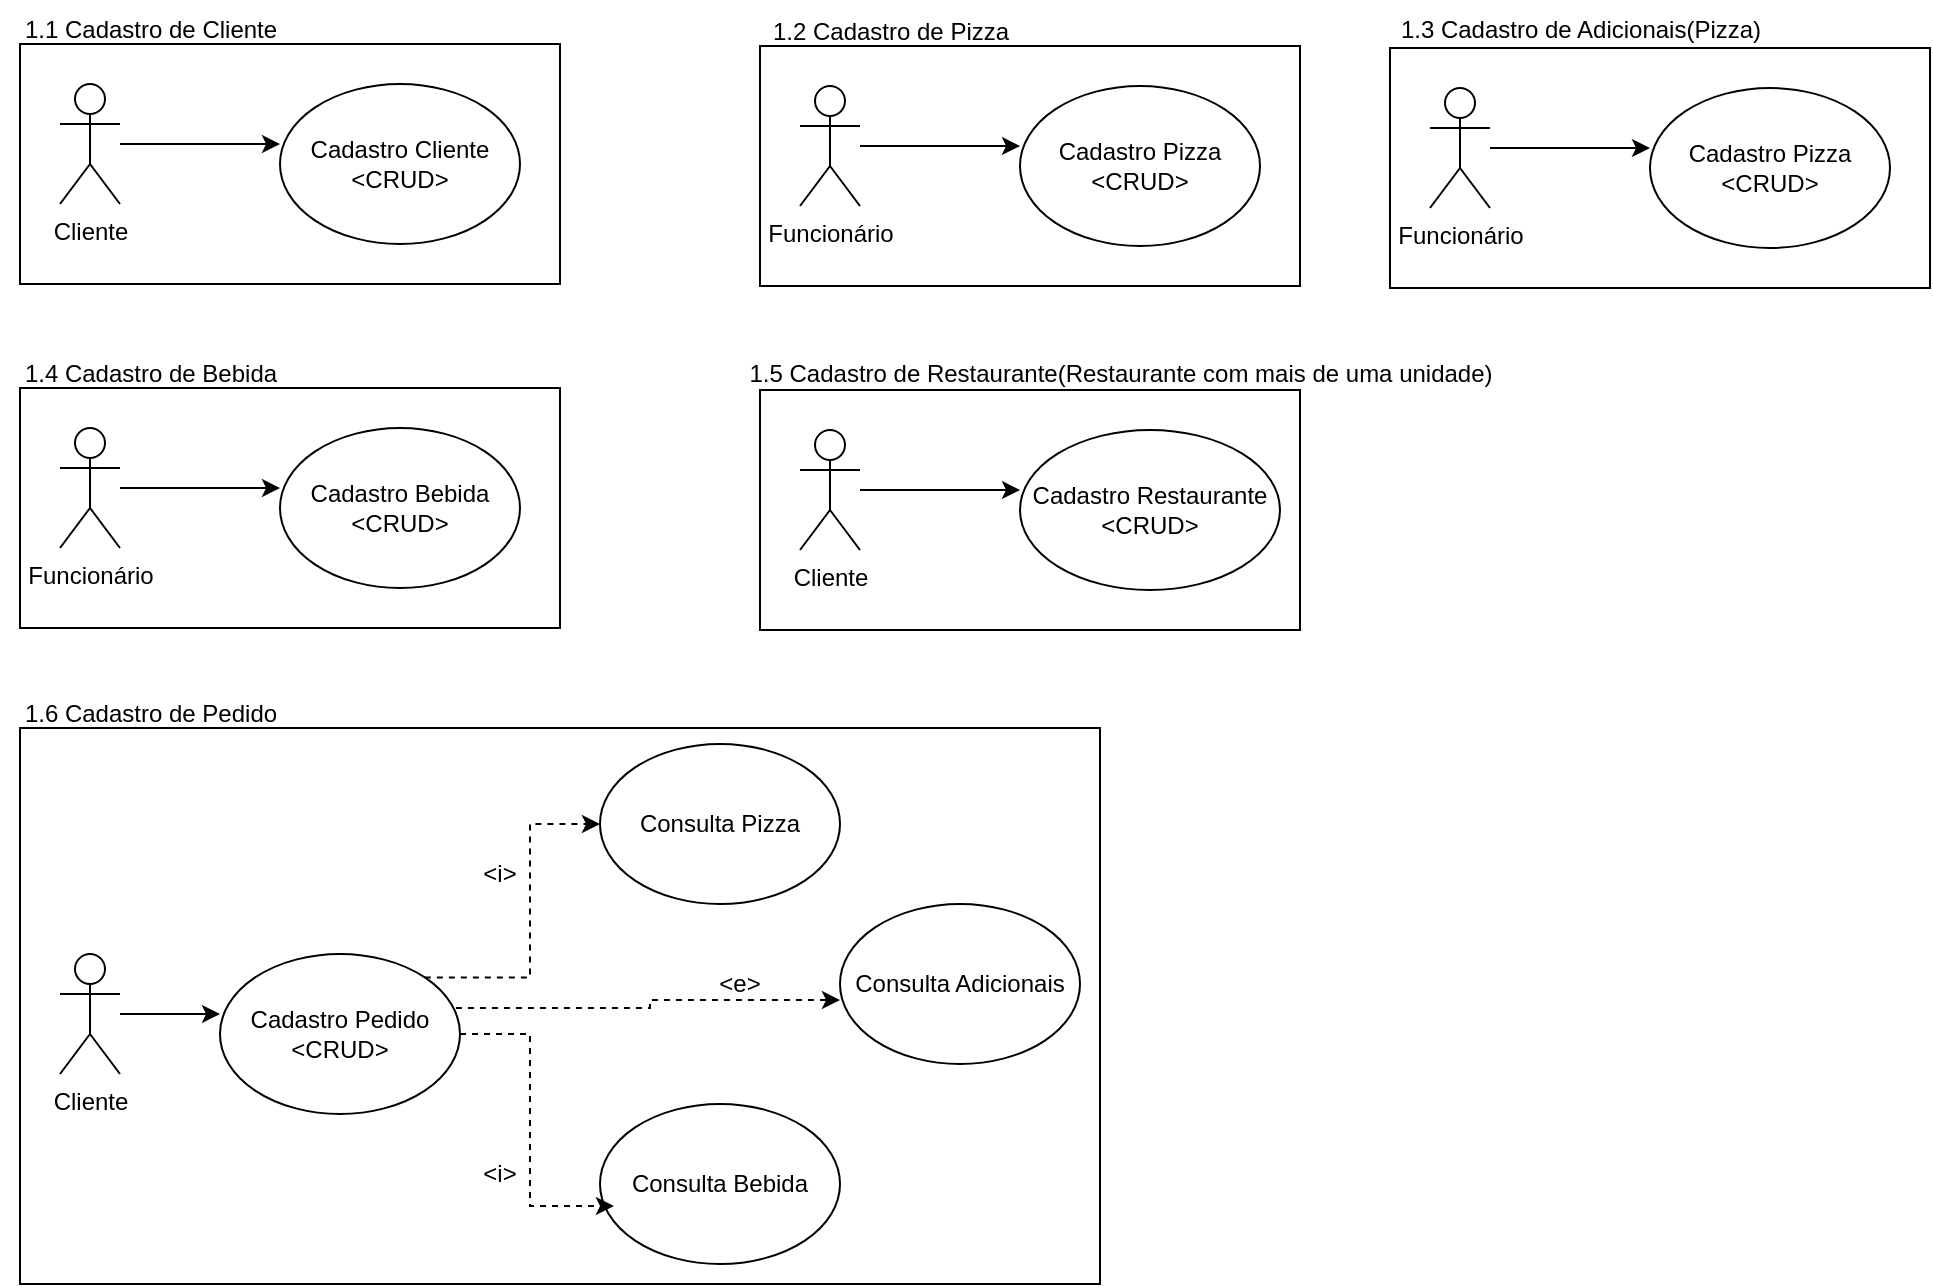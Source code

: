 <mxfile version="26.2.13">
  <diagram name="Página-1" id="vwkYCabCvB1YeT9cV9RE">
    <mxGraphModel dx="1228" dy="732" grid="1" gridSize="10" guides="1" tooltips="1" connect="1" arrows="1" fold="1" page="1" pageScale="1" pageWidth="3300" pageHeight="4681" math="0" shadow="0">
      <root>
        <mxCell id="0" />
        <mxCell id="1" parent="0" />
        <mxCell id="lxJLPB2ZyF0RdQMdY6AY-4" value="" style="rounded=0;whiteSpace=wrap;html=1;fillColor=none;" parent="1" vertex="1">
          <mxGeometry x="30" y="70" width="270" height="120" as="geometry" />
        </mxCell>
        <mxCell id="lxJLPB2ZyF0RdQMdY6AY-1" value="Cliente" style="shape=umlActor;verticalLabelPosition=bottom;verticalAlign=top;html=1;outlineConnect=0;" parent="1" vertex="1">
          <mxGeometry x="50" y="90" width="30" height="60" as="geometry" />
        </mxCell>
        <mxCell id="lxJLPB2ZyF0RdQMdY6AY-6" value="Cadastro Cliente&lt;div&gt;&amp;lt;CRUD&amp;gt;&lt;/div&gt;" style="ellipse;whiteSpace=wrap;html=1;fillColor=none;" parent="1" vertex="1">
          <mxGeometry x="160" y="90" width="120" height="80" as="geometry" />
        </mxCell>
        <mxCell id="lxJLPB2ZyF0RdQMdY6AY-7" style="edgeStyle=orthogonalEdgeStyle;rounded=0;orthogonalLoop=1;jettySize=auto;html=1;entryX=0;entryY=0.375;entryDx=0;entryDy=0;entryPerimeter=0;" parent="1" source="lxJLPB2ZyF0RdQMdY6AY-1" target="lxJLPB2ZyF0RdQMdY6AY-6" edge="1">
          <mxGeometry relative="1" as="geometry" />
        </mxCell>
        <mxCell id="lxJLPB2ZyF0RdQMdY6AY-8" value="1.1 Cadastro de Cliente" style="text;html=1;align=center;verticalAlign=middle;resizable=0;points=[];autosize=1;strokeColor=none;fillColor=none;" parent="1" vertex="1">
          <mxGeometry x="20" y="48" width="150" height="30" as="geometry" />
        </mxCell>
        <mxCell id="lxJLPB2ZyF0RdQMdY6AY-9" value="" style="rounded=0;whiteSpace=wrap;html=1;fillColor=none;" parent="1" vertex="1">
          <mxGeometry x="400" y="71" width="270" height="120" as="geometry" />
        </mxCell>
        <mxCell id="lxJLPB2ZyF0RdQMdY6AY-10" value="Funcionário" style="shape=umlActor;verticalLabelPosition=bottom;verticalAlign=top;html=1;outlineConnect=0;" parent="1" vertex="1">
          <mxGeometry x="420" y="91" width="30" height="60" as="geometry" />
        </mxCell>
        <mxCell id="lxJLPB2ZyF0RdQMdY6AY-11" value="Cadastro Pizza&lt;div&gt;&amp;lt;CRUD&amp;gt;&lt;/div&gt;" style="ellipse;whiteSpace=wrap;html=1;fillColor=none;" parent="1" vertex="1">
          <mxGeometry x="530" y="91" width="120" height="80" as="geometry" />
        </mxCell>
        <mxCell id="lxJLPB2ZyF0RdQMdY6AY-12" style="edgeStyle=orthogonalEdgeStyle;rounded=0;orthogonalLoop=1;jettySize=auto;html=1;entryX=0;entryY=0.375;entryDx=0;entryDy=0;entryPerimeter=0;" parent="1" source="lxJLPB2ZyF0RdQMdY6AY-10" target="lxJLPB2ZyF0RdQMdY6AY-11" edge="1">
          <mxGeometry relative="1" as="geometry" />
        </mxCell>
        <mxCell id="lxJLPB2ZyF0RdQMdY6AY-13" value="1.2 Cadastro de Pizza" style="text;html=1;align=center;verticalAlign=middle;resizable=0;points=[];autosize=1;strokeColor=none;fillColor=none;" parent="1" vertex="1">
          <mxGeometry x="395" y="49" width="140" height="30" as="geometry" />
        </mxCell>
        <mxCell id="lxJLPB2ZyF0RdQMdY6AY-14" value="" style="rounded=0;whiteSpace=wrap;html=1;fillColor=none;" parent="1" vertex="1">
          <mxGeometry x="30" y="242" width="270" height="120" as="geometry" />
        </mxCell>
        <mxCell id="lxJLPB2ZyF0RdQMdY6AY-15" value="Funcionário" style="shape=umlActor;verticalLabelPosition=bottom;verticalAlign=top;html=1;outlineConnect=0;" parent="1" vertex="1">
          <mxGeometry x="50" y="262" width="30" height="60" as="geometry" />
        </mxCell>
        <mxCell id="lxJLPB2ZyF0RdQMdY6AY-16" value="Cadastro Bebida&lt;div&gt;&amp;lt;CRUD&amp;gt;&lt;/div&gt;" style="ellipse;whiteSpace=wrap;html=1;fillColor=none;" parent="1" vertex="1">
          <mxGeometry x="160" y="262" width="120" height="80" as="geometry" />
        </mxCell>
        <mxCell id="lxJLPB2ZyF0RdQMdY6AY-17" style="edgeStyle=orthogonalEdgeStyle;rounded=0;orthogonalLoop=1;jettySize=auto;html=1;entryX=0;entryY=0.375;entryDx=0;entryDy=0;entryPerimeter=0;" parent="1" source="lxJLPB2ZyF0RdQMdY6AY-15" target="lxJLPB2ZyF0RdQMdY6AY-16" edge="1">
          <mxGeometry relative="1" as="geometry" />
        </mxCell>
        <mxCell id="lxJLPB2ZyF0RdQMdY6AY-18" value="1.4 Cadastro de Bebida" style="text;html=1;align=center;verticalAlign=middle;resizable=0;points=[];autosize=1;strokeColor=none;fillColor=none;" parent="1" vertex="1">
          <mxGeometry x="20" y="220" width="150" height="30" as="geometry" />
        </mxCell>
        <mxCell id="lxJLPB2ZyF0RdQMdY6AY-19" value="" style="rounded=0;whiteSpace=wrap;html=1;fillColor=none;" parent="1" vertex="1">
          <mxGeometry x="400" y="243" width="270" height="120" as="geometry" />
        </mxCell>
        <mxCell id="lxJLPB2ZyF0RdQMdY6AY-20" value="Cliente" style="shape=umlActor;verticalLabelPosition=bottom;verticalAlign=top;html=1;outlineConnect=0;" parent="1" vertex="1">
          <mxGeometry x="420" y="263" width="30" height="60" as="geometry" />
        </mxCell>
        <mxCell id="lxJLPB2ZyF0RdQMdY6AY-21" value="Cadastro Restaurante&lt;div&gt;&amp;lt;CRUD&amp;gt;&lt;/div&gt;" style="ellipse;whiteSpace=wrap;html=1;fillColor=none;" parent="1" vertex="1">
          <mxGeometry x="530" y="263" width="130" height="80" as="geometry" />
        </mxCell>
        <mxCell id="lxJLPB2ZyF0RdQMdY6AY-22" style="edgeStyle=orthogonalEdgeStyle;rounded=0;orthogonalLoop=1;jettySize=auto;html=1;entryX=0;entryY=0.375;entryDx=0;entryDy=0;entryPerimeter=0;" parent="1" source="lxJLPB2ZyF0RdQMdY6AY-20" target="lxJLPB2ZyF0RdQMdY6AY-21" edge="1">
          <mxGeometry relative="1" as="geometry" />
        </mxCell>
        <mxCell id="lxJLPB2ZyF0RdQMdY6AY-23" value="1.5 Cadastro de Restaurante(Restaurante com mais de uma unidade)" style="text;html=1;align=center;verticalAlign=middle;resizable=0;points=[];autosize=1;strokeColor=none;fillColor=none;" parent="1" vertex="1">
          <mxGeometry x="380" y="220" width="400" height="30" as="geometry" />
        </mxCell>
        <mxCell id="lxJLPB2ZyF0RdQMdY6AY-24" value="" style="rounded=0;whiteSpace=wrap;html=1;fillColor=none;" parent="1" vertex="1">
          <mxGeometry x="30" y="412" width="540" height="278" as="geometry" />
        </mxCell>
        <mxCell id="lxJLPB2ZyF0RdQMdY6AY-25" value="Cliente" style="shape=umlActor;verticalLabelPosition=bottom;verticalAlign=top;html=1;outlineConnect=0;" parent="1" vertex="1">
          <mxGeometry x="50" y="525" width="30" height="60" as="geometry" />
        </mxCell>
        <mxCell id="lxJLPB2ZyF0RdQMdY6AY-30" style="edgeStyle=orthogonalEdgeStyle;rounded=0;orthogonalLoop=1;jettySize=auto;html=1;exitX=1;exitY=0;exitDx=0;exitDy=0;entryX=0;entryY=0.5;entryDx=0;entryDy=0;dashed=1;" parent="1" source="lxJLPB2ZyF0RdQMdY6AY-26" target="lxJLPB2ZyF0RdQMdY6AY-29" edge="1">
          <mxGeometry relative="1" as="geometry" />
        </mxCell>
        <mxCell id="lxJLPB2ZyF0RdQMdY6AY-26" value="Cadastro Pedido&lt;div&gt;&amp;lt;CRUD&amp;gt;&lt;/div&gt;" style="ellipse;whiteSpace=wrap;html=1;fillColor=none;" parent="1" vertex="1">
          <mxGeometry x="130" y="525" width="120" height="80" as="geometry" />
        </mxCell>
        <mxCell id="lxJLPB2ZyF0RdQMdY6AY-27" style="edgeStyle=orthogonalEdgeStyle;rounded=0;orthogonalLoop=1;jettySize=auto;html=1;entryX=0;entryY=0.375;entryDx=0;entryDy=0;entryPerimeter=0;" parent="1" source="lxJLPB2ZyF0RdQMdY6AY-25" target="lxJLPB2ZyF0RdQMdY6AY-26" edge="1">
          <mxGeometry relative="1" as="geometry" />
        </mxCell>
        <mxCell id="lxJLPB2ZyF0RdQMdY6AY-28" value="1.6 Cadastro de Pedido" style="text;html=1;align=center;verticalAlign=middle;resizable=0;points=[];autosize=1;strokeColor=none;fillColor=none;" parent="1" vertex="1">
          <mxGeometry x="20" y="390" width="150" height="30" as="geometry" />
        </mxCell>
        <mxCell id="lxJLPB2ZyF0RdQMdY6AY-29" value="Consulta Pizza" style="ellipse;whiteSpace=wrap;html=1;fillColor=none;" parent="1" vertex="1">
          <mxGeometry x="320" y="420" width="120" height="80" as="geometry" />
        </mxCell>
        <mxCell id="lxJLPB2ZyF0RdQMdY6AY-31" value="&amp;lt;i&amp;gt;" style="text;html=1;align=center;verticalAlign=middle;whiteSpace=wrap;rounded=0;" parent="1" vertex="1">
          <mxGeometry x="240" y="470" width="60" height="30" as="geometry" />
        </mxCell>
        <mxCell id="lxJLPB2ZyF0RdQMdY6AY-32" value="Consulta Bebida" style="ellipse;whiteSpace=wrap;html=1;fillColor=none;" parent="1" vertex="1">
          <mxGeometry x="320" y="600" width="120" height="80" as="geometry" />
        </mxCell>
        <mxCell id="lxJLPB2ZyF0RdQMdY6AY-33" style="edgeStyle=orthogonalEdgeStyle;rounded=0;orthogonalLoop=1;jettySize=auto;html=1;exitX=1;exitY=0.5;exitDx=0;exitDy=0;entryX=0.058;entryY=0.638;entryDx=0;entryDy=0;entryPerimeter=0;dashed=1;" parent="1" source="lxJLPB2ZyF0RdQMdY6AY-26" target="lxJLPB2ZyF0RdQMdY6AY-32" edge="1">
          <mxGeometry relative="1" as="geometry" />
        </mxCell>
        <mxCell id="lxJLPB2ZyF0RdQMdY6AY-34" value="&amp;lt;i&amp;gt;" style="text;html=1;align=center;verticalAlign=middle;whiteSpace=wrap;rounded=0;" parent="1" vertex="1">
          <mxGeometry x="240" y="620" width="60" height="30" as="geometry" />
        </mxCell>
        <mxCell id="lxJLPB2ZyF0RdQMdY6AY-40" value="" style="rounded=0;whiteSpace=wrap;html=1;fillColor=none;" parent="1" vertex="1">
          <mxGeometry x="715" y="72" width="270" height="120" as="geometry" />
        </mxCell>
        <mxCell id="lxJLPB2ZyF0RdQMdY6AY-41" value="Funcionário" style="shape=umlActor;verticalLabelPosition=bottom;verticalAlign=top;html=1;outlineConnect=0;" parent="1" vertex="1">
          <mxGeometry x="735" y="92" width="30" height="60" as="geometry" />
        </mxCell>
        <mxCell id="lxJLPB2ZyF0RdQMdY6AY-42" value="Cadastro Pizza&lt;div&gt;&amp;lt;CRUD&amp;gt;&lt;/div&gt;" style="ellipse;whiteSpace=wrap;html=1;fillColor=none;" parent="1" vertex="1">
          <mxGeometry x="845" y="92" width="120" height="80" as="geometry" />
        </mxCell>
        <mxCell id="lxJLPB2ZyF0RdQMdY6AY-43" style="edgeStyle=orthogonalEdgeStyle;rounded=0;orthogonalLoop=1;jettySize=auto;html=1;entryX=0;entryY=0.375;entryDx=0;entryDy=0;entryPerimeter=0;" parent="1" source="lxJLPB2ZyF0RdQMdY6AY-41" target="lxJLPB2ZyF0RdQMdY6AY-42" edge="1">
          <mxGeometry relative="1" as="geometry" />
        </mxCell>
        <mxCell id="lxJLPB2ZyF0RdQMdY6AY-44" value="1.3 Cadastro de Adicionais(Pizza)" style="text;html=1;align=center;verticalAlign=middle;resizable=0;points=[];autosize=1;strokeColor=none;fillColor=none;" parent="1" vertex="1">
          <mxGeometry x="710" y="48" width="200" height="30" as="geometry" />
        </mxCell>
        <mxCell id="lxJLPB2ZyF0RdQMdY6AY-45" value="Consulta Adicionais" style="ellipse;whiteSpace=wrap;html=1;fillColor=none;" parent="1" vertex="1">
          <mxGeometry x="440" y="500" width="120" height="80" as="geometry" />
        </mxCell>
        <mxCell id="lxJLPB2ZyF0RdQMdY6AY-47" style="edgeStyle=orthogonalEdgeStyle;rounded=0;orthogonalLoop=1;jettySize=auto;html=1;exitX=0.983;exitY=0.338;exitDx=0;exitDy=0;entryX=0;entryY=0.6;entryDx=0;entryDy=0;entryPerimeter=0;dashed=1;exitPerimeter=0;" parent="1" source="lxJLPB2ZyF0RdQMdY6AY-26" target="lxJLPB2ZyF0RdQMdY6AY-45" edge="1">
          <mxGeometry relative="1" as="geometry" />
        </mxCell>
        <mxCell id="lxJLPB2ZyF0RdQMdY6AY-48" value="&amp;lt;e&amp;gt;" style="text;html=1;align=center;verticalAlign=middle;whiteSpace=wrap;rounded=0;" parent="1" vertex="1">
          <mxGeometry x="360" y="525" width="60" height="30" as="geometry" />
        </mxCell>
      </root>
    </mxGraphModel>
  </diagram>
</mxfile>
